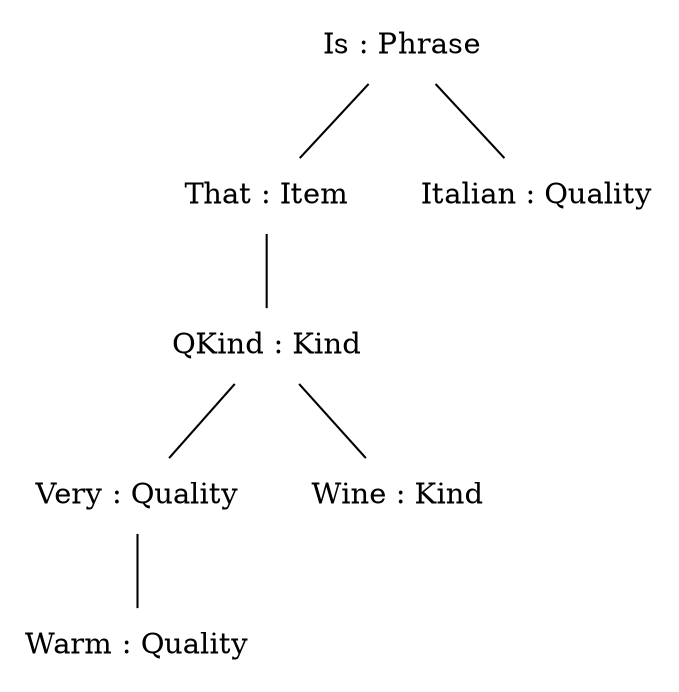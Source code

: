graph {
n0[label = "Is : Phrase", style = "solid", shape = "plaintext"] ;
n0_0[label = "That : Item", style = "solid", shape = "plaintext"] ;
n0 -- n0_0 [style = "solid"];
n0_0_0[label = "QKind : Kind", style = "solid", shape = "plaintext"] ;
n0_0 -- n0_0_0 [style = "solid"];
n0_0_0_0[label = "Very : Quality", style = "solid", shape = "plaintext"] ;
n0_0_0 -- n0_0_0_0 [style = "solid"];
n0_0_0_0_0[label = "Warm : Quality", style = "solid", shape = "plaintext"] ;
n0_0_0_0 -- n0_0_0_0_0 [style = "solid"];
n1_0_0_0[label = "Wine : Kind", style = "solid", shape = "plaintext"] ;
n0_0_0 -- n1_0_0_0 [style = "solid"];
n1_0[label = "Italian : Quality", style = "solid", shape = "plaintext"] ;
n0 -- n1_0 [style = "solid"];
}

